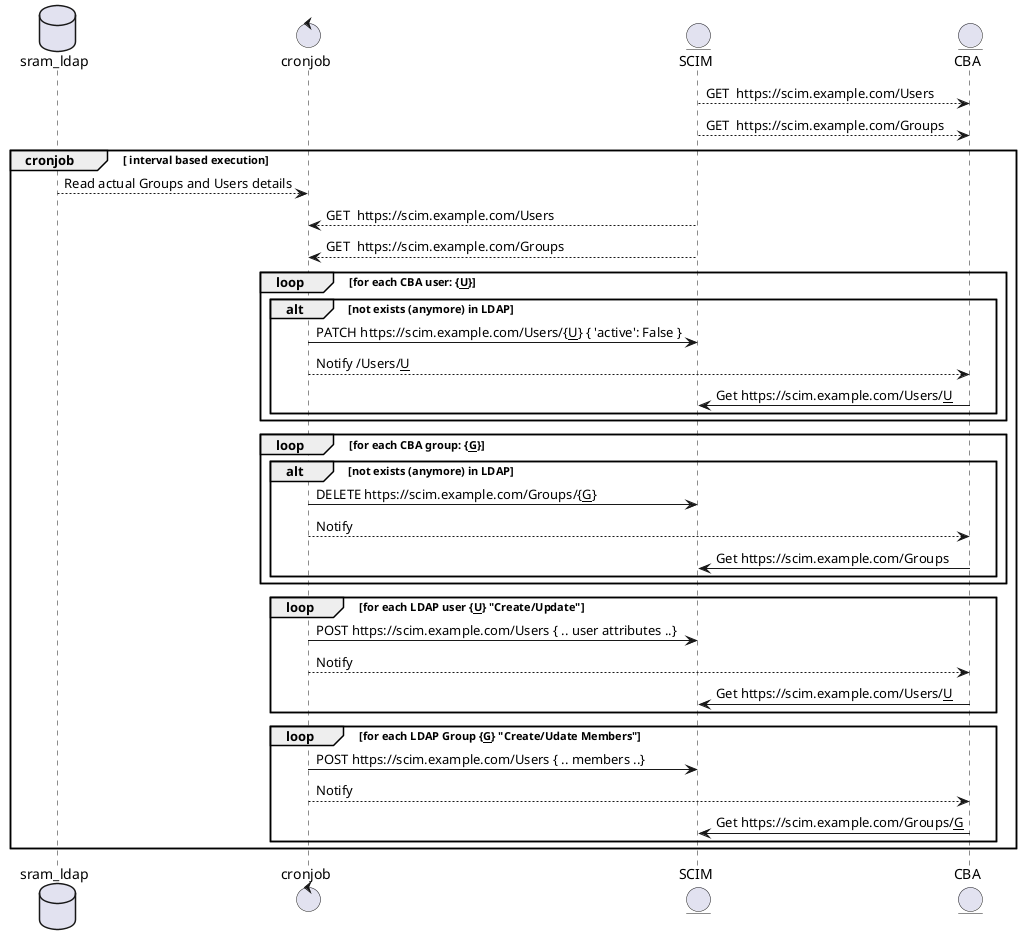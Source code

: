 @startuml

database sram_ldap
control cronjob as job

entity SCIM as "SCIM"
entity CBA as "CBA"

CBA <-- SCIM: GET  https://scim.example.com/Users
CBA <-- SCIM: GET  https://scim.example.com/Groups

group cronjob [ interval based execution]
  job <-- sram_ldap: Read actual Groups and Users details
  job <-- SCIM: GET  https://scim.example.com/Users
  job <-- SCIM: GET  https://scim.example.com/Groups

    loop for each CBA user: {__U__}
      alt not exists (anymore) in LDAP
      job -> SCIM: PATCH https://scim.example.com/Users/{__U__} { 'active': False }
      job --> CBA: Notify /Users/__U__
      SCIM <- CBA: Get https://scim.example.com/Users/__U__ 
      end
    end

    loop for each CBA group: {__G__}
      alt not exists (anymore) in LDAP
      job -> SCIM: DELETE https://scim.example.com/Groups/{__G__}
      job --> CBA: Notify
      SCIM <- CBA: Get https://scim.example.com/Groups 
      end
    end

    loop for each LDAP user {__U__} "Create/Update"
      job -> SCIM: POST https://scim.example.com/Users { .. user attributes ..}
      job --> CBA: Notify
      SCIM <- CBA: Get https://scim.example.com/Users/__U__ 
    end

    loop for each LDAP Group {__G__} "Create/Udate Members"
      job -> SCIM: POST https://scim.example.com/Users { .. members ..}
      job --> CBA: Notify
      SCIM <- CBA: Get https://scim.example.com/Groups/__G__ 
    end
end

@enduml